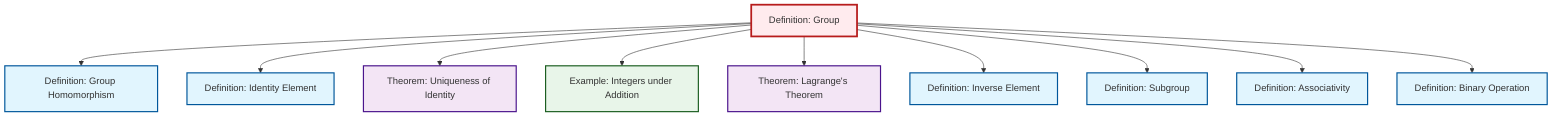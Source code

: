 graph TD
    classDef definition fill:#e1f5fe,stroke:#01579b,stroke-width:2px
    classDef theorem fill:#f3e5f5,stroke:#4a148c,stroke-width:2px
    classDef axiom fill:#fff3e0,stroke:#e65100,stroke-width:2px
    classDef example fill:#e8f5e9,stroke:#1b5e20,stroke-width:2px
    classDef current fill:#ffebee,stroke:#b71c1c,stroke-width:3px
    def-subgroup["Definition: Subgroup"]:::definition
    def-inverse-element["Definition: Inverse Element"]:::definition
    def-group-example["Definition: Group"]:::definition
    def-binary-operation["Definition: Binary Operation"]:::definition
    thm-lagrange["Theorem: Lagrange's Theorem"]:::theorem
    def-identity-element["Definition: Identity Element"]:::definition
    def-associativity["Definition: Associativity"]:::definition
    thm-unique-identity["Theorem: Uniqueness of Identity"]:::theorem
    def-homomorphism["Definition: Group Homomorphism"]:::definition
    ex-integers-addition["Example: Integers under Addition"]:::example
    def-group-example --> def-homomorphism
    def-group-example --> def-identity-element
    def-group-example --> thm-unique-identity
    def-group-example --> ex-integers-addition
    def-group-example --> thm-lagrange
    def-group-example --> def-inverse-element
    def-group-example --> def-subgroup
    def-group-example --> def-associativity
    def-group-example --> def-binary-operation
    class def-group-example current